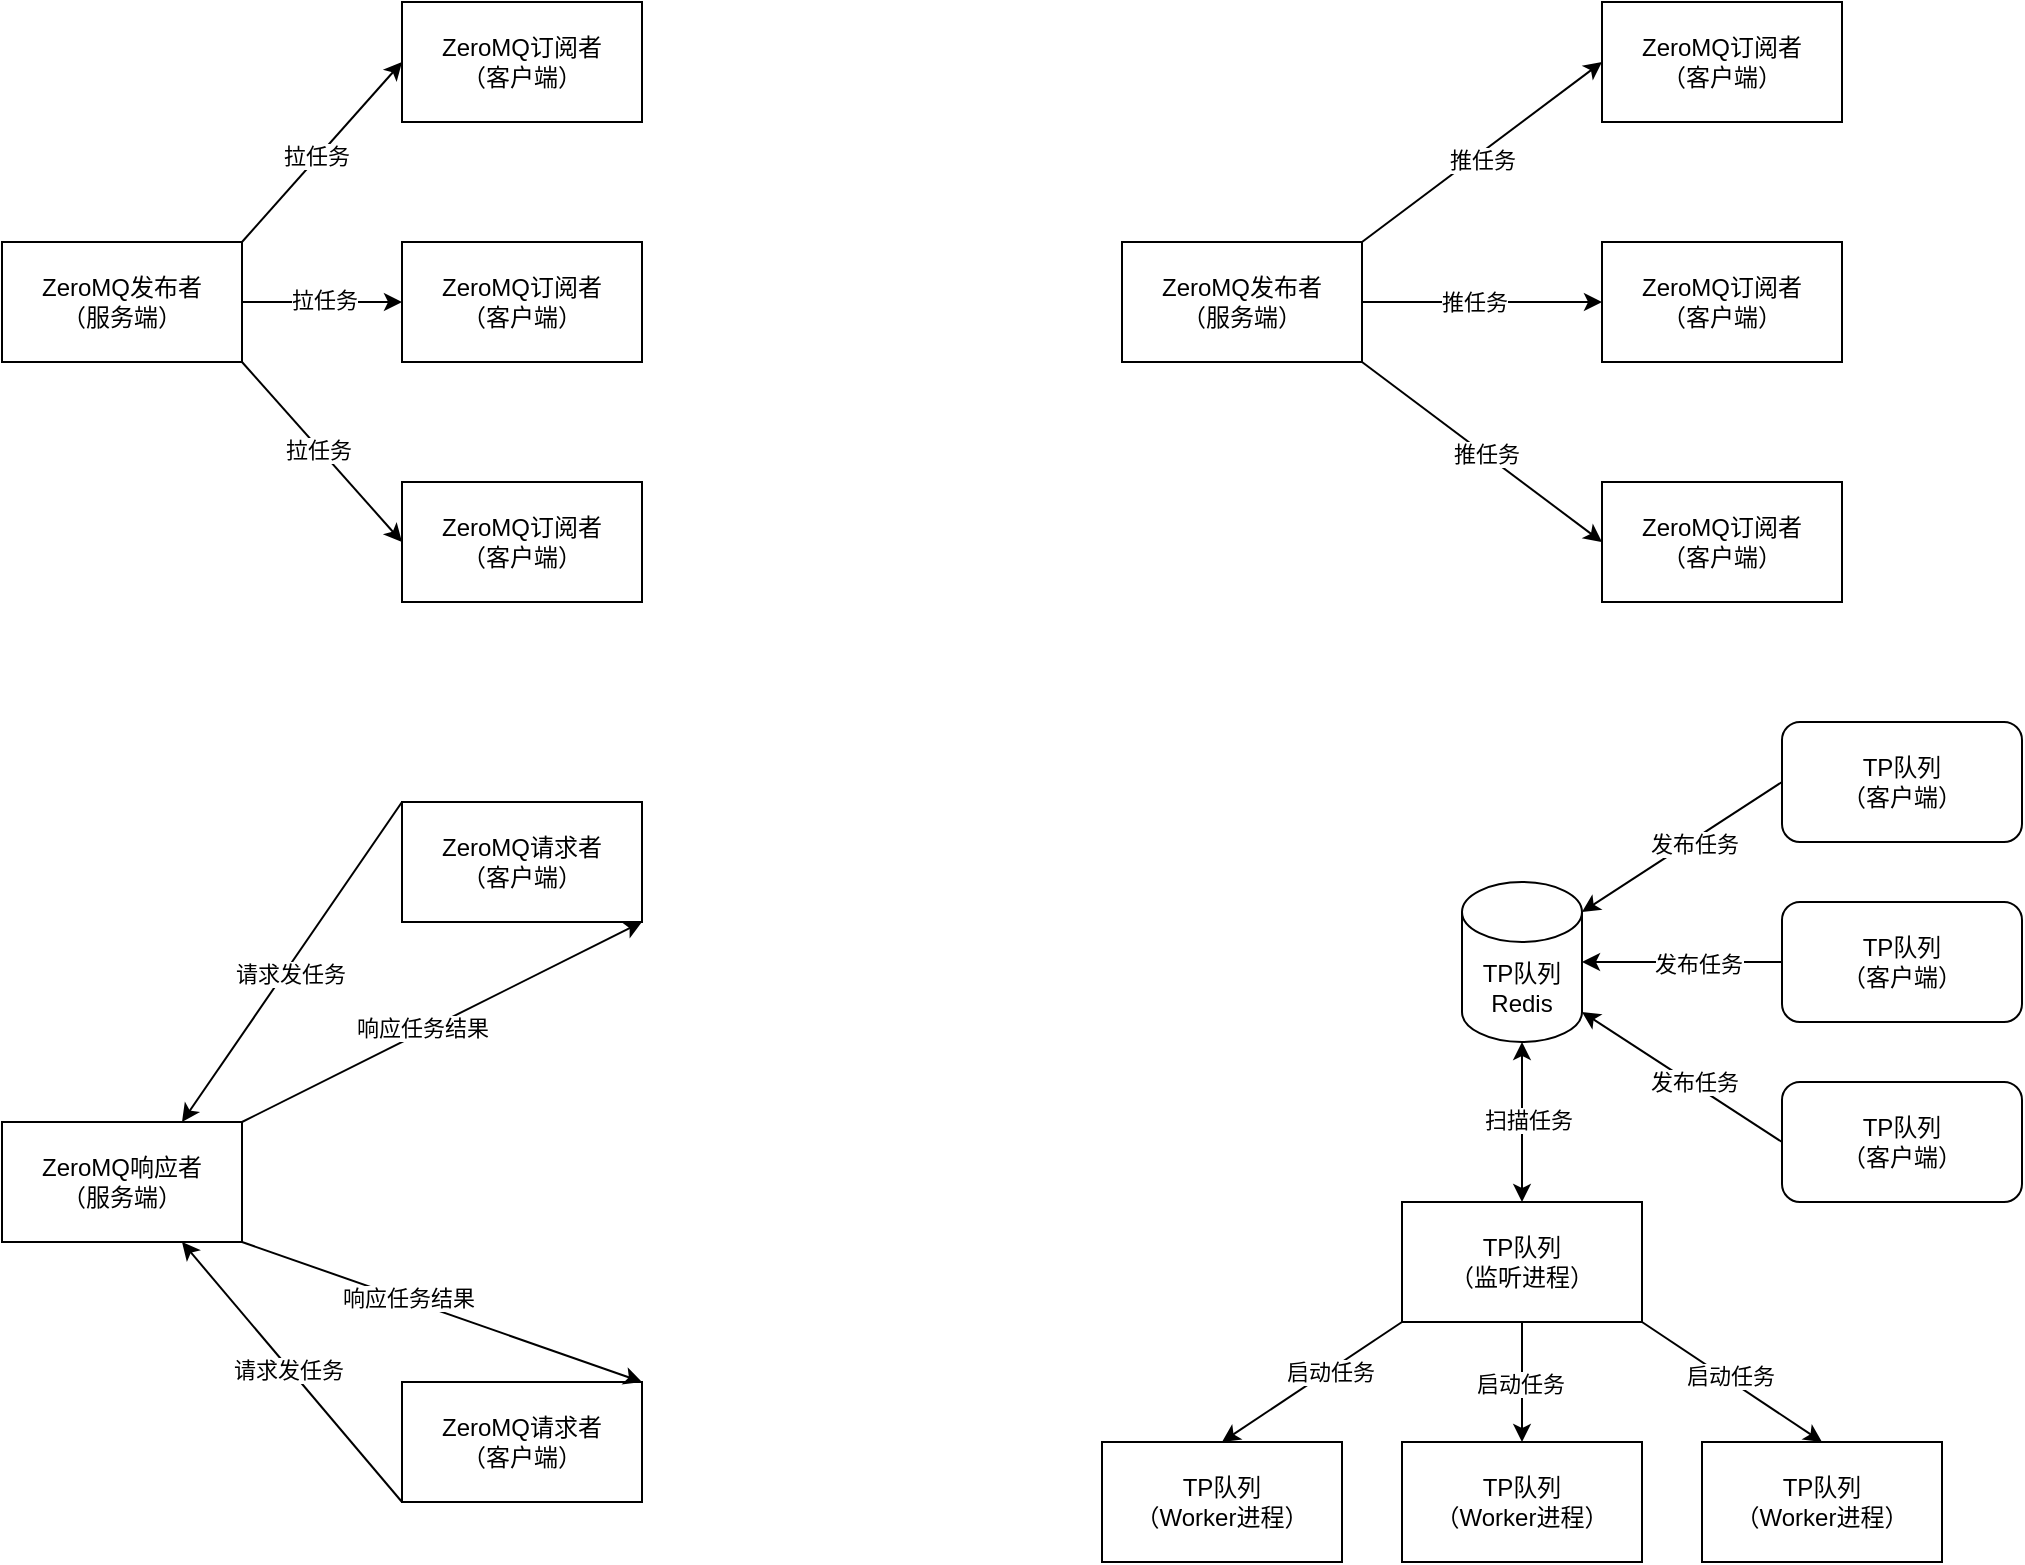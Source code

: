 <mxfile version="24.6.4" type="device">
  <diagram name="第 1 页" id="rfFMzbLQx0ZryW736EXw">
    <mxGraphModel dx="1426" dy="751" grid="1" gridSize="10" guides="1" tooltips="1" connect="1" arrows="1" fold="1" page="1" pageScale="1" pageWidth="1200" pageHeight="1920" math="0" shadow="0">
      <root>
        <mxCell id="0" />
        <mxCell id="1" parent="0" />
        <mxCell id="UqDidHc-S3aX3yYdeDnG-1" value="ZeroMQ订阅者&lt;div&gt;（客户端）&lt;/div&gt;" style="rounded=0;whiteSpace=wrap;html=1;" parent="1" vertex="1">
          <mxGeometry x="280" y="120" width="120" height="60" as="geometry" />
        </mxCell>
        <mxCell id="UqDidHc-S3aX3yYdeDnG-2" value="ZeroMQ发布者&lt;div&gt;（服务端）&lt;/div&gt;" style="rounded=0;whiteSpace=wrap;html=1;" parent="1" vertex="1">
          <mxGeometry x="80" y="240" width="120" height="60" as="geometry" />
        </mxCell>
        <mxCell id="UqDidHc-S3aX3yYdeDnG-3" value="ZeroMQ订阅者&lt;div&gt;（客户端）&lt;/div&gt;" style="rounded=0;whiteSpace=wrap;html=1;" parent="1" vertex="1">
          <mxGeometry x="280" y="240" width="120" height="60" as="geometry" />
        </mxCell>
        <mxCell id="UqDidHc-S3aX3yYdeDnG-4" value="ZeroMQ订阅者&lt;div&gt;（客户端）&lt;/div&gt;" style="rounded=0;whiteSpace=wrap;html=1;" parent="1" vertex="1">
          <mxGeometry x="280" y="360" width="120" height="60" as="geometry" />
        </mxCell>
        <mxCell id="UqDidHc-S3aX3yYdeDnG-6" value="" style="endArrow=classic;html=1;rounded=0;entryX=0;entryY=0.5;entryDx=0;entryDy=0;exitX=1;exitY=0;exitDx=0;exitDy=0;" parent="1" source="UqDidHc-S3aX3yYdeDnG-2" target="UqDidHc-S3aX3yYdeDnG-1" edge="1">
          <mxGeometry width="50" height="50" relative="1" as="geometry">
            <mxPoint x="150" y="210" as="sourcePoint" />
            <mxPoint x="200" y="160" as="targetPoint" />
          </mxGeometry>
        </mxCell>
        <mxCell id="UqDidHc-S3aX3yYdeDnG-7" value="拉任务" style="edgeLabel;html=1;align=center;verticalAlign=middle;resizable=0;points=[];" parent="UqDidHc-S3aX3yYdeDnG-6" vertex="1" connectable="0">
          <mxGeometry x="-0.052" y="1" relative="1" as="geometry">
            <mxPoint as="offset" />
          </mxGeometry>
        </mxCell>
        <mxCell id="UqDidHc-S3aX3yYdeDnG-8" value="" style="endArrow=classic;html=1;rounded=0;entryX=0;entryY=0.5;entryDx=0;entryDy=0;exitX=1;exitY=0.5;exitDx=0;exitDy=0;" parent="1" source="UqDidHc-S3aX3yYdeDnG-2" target="UqDidHc-S3aX3yYdeDnG-3" edge="1">
          <mxGeometry width="50" height="50" relative="1" as="geometry">
            <mxPoint x="140" y="410" as="sourcePoint" />
            <mxPoint x="190" y="360" as="targetPoint" />
          </mxGeometry>
        </mxCell>
        <mxCell id="UqDidHc-S3aX3yYdeDnG-9" value="拉任务" style="edgeLabel;html=1;align=center;verticalAlign=middle;resizable=0;points=[];" parent="UqDidHc-S3aX3yYdeDnG-8" vertex="1" connectable="0">
          <mxGeometry x="0.029" y="1" relative="1" as="geometry">
            <mxPoint as="offset" />
          </mxGeometry>
        </mxCell>
        <mxCell id="UqDidHc-S3aX3yYdeDnG-10" value="" style="endArrow=classic;html=1;rounded=0;entryX=0;entryY=0.5;entryDx=0;entryDy=0;exitX=1;exitY=1;exitDx=0;exitDy=0;" parent="1" source="UqDidHc-S3aX3yYdeDnG-2" target="UqDidHc-S3aX3yYdeDnG-4" edge="1">
          <mxGeometry width="50" height="50" relative="1" as="geometry">
            <mxPoint x="110" y="410" as="sourcePoint" />
            <mxPoint x="160" y="360" as="targetPoint" />
          </mxGeometry>
        </mxCell>
        <mxCell id="UqDidHc-S3aX3yYdeDnG-11" value="拉任务" style="edgeLabel;html=1;align=center;verticalAlign=middle;resizable=0;points=[];" parent="UqDidHc-S3aX3yYdeDnG-10" vertex="1" connectable="0">
          <mxGeometry x="-0.036" y="-1" relative="1" as="geometry">
            <mxPoint as="offset" />
          </mxGeometry>
        </mxCell>
        <mxCell id="UqDidHc-S3aX3yYdeDnG-12" value="TP队列&lt;div&gt;Redis&lt;/div&gt;" style="shape=cylinder3;whiteSpace=wrap;html=1;boundedLbl=1;backgroundOutline=1;size=15;" parent="1" vertex="1">
          <mxGeometry x="810" y="560" width="60" height="80" as="geometry" />
        </mxCell>
        <mxCell id="UqDidHc-S3aX3yYdeDnG-13" value="TP队列&lt;div&gt;（监听进程）&lt;/div&gt;" style="rounded=0;whiteSpace=wrap;html=1;" parent="1" vertex="1">
          <mxGeometry x="780" y="720" width="120" height="60" as="geometry" />
        </mxCell>
        <mxCell id="UqDidHc-S3aX3yYdeDnG-14" value="" style="endArrow=classic;startArrow=classic;html=1;rounded=0;entryX=0.5;entryY=1;entryDx=0;entryDy=0;entryPerimeter=0;exitX=0.5;exitY=0;exitDx=0;exitDy=0;" parent="1" source="UqDidHc-S3aX3yYdeDnG-13" target="UqDidHc-S3aX3yYdeDnG-12" edge="1">
          <mxGeometry width="50" height="50" relative="1" as="geometry">
            <mxPoint x="960" y="660" as="sourcePoint" />
            <mxPoint x="1010" y="610" as="targetPoint" />
          </mxGeometry>
        </mxCell>
        <mxCell id="UqDidHc-S3aX3yYdeDnG-15" value="扫描任务" style="edgeLabel;html=1;align=center;verticalAlign=middle;resizable=0;points=[];" parent="UqDidHc-S3aX3yYdeDnG-14" vertex="1" connectable="0">
          <mxGeometry x="0.025" y="-3" relative="1" as="geometry">
            <mxPoint as="offset" />
          </mxGeometry>
        </mxCell>
        <mxCell id="UqDidHc-S3aX3yYdeDnG-16" value="TP队列&lt;div&gt;（Worker进程）&lt;/div&gt;" style="rounded=0;whiteSpace=wrap;html=1;" parent="1" vertex="1">
          <mxGeometry x="630" y="840" width="120" height="60" as="geometry" />
        </mxCell>
        <mxCell id="UqDidHc-S3aX3yYdeDnG-17" value="" style="endArrow=classic;html=1;rounded=0;entryX=0.5;entryY=0;entryDx=0;entryDy=0;exitX=0;exitY=1;exitDx=0;exitDy=0;" parent="1" source="UqDidHc-S3aX3yYdeDnG-13" target="UqDidHc-S3aX3yYdeDnG-16" edge="1">
          <mxGeometry width="50" height="50" relative="1" as="geometry">
            <mxPoint x="640" y="730" as="sourcePoint" />
            <mxPoint x="690" y="680" as="targetPoint" />
          </mxGeometry>
        </mxCell>
        <mxCell id="UqDidHc-S3aX3yYdeDnG-18" value="启动任务" style="edgeLabel;html=1;align=center;verticalAlign=middle;resizable=0;points=[];" parent="UqDidHc-S3aX3yYdeDnG-17" vertex="1" connectable="0">
          <mxGeometry x="-0.186" y="1" relative="1" as="geometry">
            <mxPoint as="offset" />
          </mxGeometry>
        </mxCell>
        <mxCell id="UqDidHc-S3aX3yYdeDnG-19" value="TP队列&lt;div&gt;（客户端）&lt;/div&gt;" style="rounded=1;whiteSpace=wrap;html=1;" parent="1" vertex="1">
          <mxGeometry x="970" y="480" width="120" height="60" as="geometry" />
        </mxCell>
        <mxCell id="UqDidHc-S3aX3yYdeDnG-20" value="TP队列&lt;div&gt;（客户端）&lt;/div&gt;" style="rounded=1;whiteSpace=wrap;html=1;" parent="1" vertex="1">
          <mxGeometry x="970" y="570" width="120" height="60" as="geometry" />
        </mxCell>
        <mxCell id="UqDidHc-S3aX3yYdeDnG-21" value="TP队列&lt;div&gt;（客户端）&lt;/div&gt;" style="rounded=1;whiteSpace=wrap;html=1;" parent="1" vertex="1">
          <mxGeometry x="970" y="660" width="120" height="60" as="geometry" />
        </mxCell>
        <mxCell id="UqDidHc-S3aX3yYdeDnG-22" value="" style="endArrow=classic;html=1;rounded=0;entryX=1;entryY=0;entryDx=0;entryDy=15;entryPerimeter=0;exitX=0;exitY=0.5;exitDx=0;exitDy=0;" parent="1" source="UqDidHc-S3aX3yYdeDnG-19" target="UqDidHc-S3aX3yYdeDnG-12" edge="1">
          <mxGeometry width="50" height="50" relative="1" as="geometry">
            <mxPoint x="630" y="560" as="sourcePoint" />
            <mxPoint x="680" y="510" as="targetPoint" />
          </mxGeometry>
        </mxCell>
        <mxCell id="UqDidHc-S3aX3yYdeDnG-25" value="发布任务" style="edgeLabel;html=1;align=center;verticalAlign=middle;resizable=0;points=[];" parent="UqDidHc-S3aX3yYdeDnG-22" vertex="1" connectable="0">
          <mxGeometry x="-0.093" y="1" relative="1" as="geometry">
            <mxPoint as="offset" />
          </mxGeometry>
        </mxCell>
        <mxCell id="UqDidHc-S3aX3yYdeDnG-23" value="" style="endArrow=classic;html=1;rounded=0;entryX=1;entryY=0.5;entryDx=0;entryDy=0;entryPerimeter=0;exitX=0;exitY=0.5;exitDx=0;exitDy=0;" parent="1" source="UqDidHc-S3aX3yYdeDnG-20" target="UqDidHc-S3aX3yYdeDnG-12" edge="1">
          <mxGeometry width="50" height="50" relative="1" as="geometry">
            <mxPoint x="660" y="650" as="sourcePoint" />
            <mxPoint x="710" y="600" as="targetPoint" />
          </mxGeometry>
        </mxCell>
        <mxCell id="UqDidHc-S3aX3yYdeDnG-26" value="发布任务" style="edgeLabel;html=1;align=center;verticalAlign=middle;resizable=0;points=[];" parent="UqDidHc-S3aX3yYdeDnG-23" vertex="1" connectable="0">
          <mxGeometry x="-0.16" y="1" relative="1" as="geometry">
            <mxPoint as="offset" />
          </mxGeometry>
        </mxCell>
        <mxCell id="UqDidHc-S3aX3yYdeDnG-24" value="" style="endArrow=classic;html=1;rounded=0;entryX=1;entryY=1;entryDx=0;entryDy=-15;entryPerimeter=0;exitX=0;exitY=0.5;exitDx=0;exitDy=0;" parent="1" source="UqDidHc-S3aX3yYdeDnG-21" target="UqDidHc-S3aX3yYdeDnG-12" edge="1">
          <mxGeometry width="50" height="50" relative="1" as="geometry">
            <mxPoint x="630" y="680" as="sourcePoint" />
            <mxPoint x="680" y="630" as="targetPoint" />
          </mxGeometry>
        </mxCell>
        <mxCell id="UqDidHc-S3aX3yYdeDnG-27" value="发布任务" style="edgeLabel;html=1;align=center;verticalAlign=middle;resizable=0;points=[];" parent="UqDidHc-S3aX3yYdeDnG-24" vertex="1" connectable="0">
          <mxGeometry x="-0.084" y="-1" relative="1" as="geometry">
            <mxPoint x="1" as="offset" />
          </mxGeometry>
        </mxCell>
        <mxCell id="UqDidHc-S3aX3yYdeDnG-29" value="TP队列&lt;div&gt;（Worker进程）&lt;/div&gt;" style="rounded=0;whiteSpace=wrap;html=1;" parent="1" vertex="1">
          <mxGeometry x="780" y="840" width="120" height="60" as="geometry" />
        </mxCell>
        <mxCell id="UqDidHc-S3aX3yYdeDnG-30" value="TP队列&lt;div&gt;（Worker进程）&lt;/div&gt;" style="rounded=0;whiteSpace=wrap;html=1;" parent="1" vertex="1">
          <mxGeometry x="930" y="840" width="120" height="60" as="geometry" />
        </mxCell>
        <mxCell id="UqDidHc-S3aX3yYdeDnG-32" value="" style="endArrow=classic;html=1;rounded=0;entryX=0.5;entryY=0;entryDx=0;entryDy=0;exitX=1;exitY=1;exitDx=0;exitDy=0;" parent="1" source="UqDidHc-S3aX3yYdeDnG-13" target="UqDidHc-S3aX3yYdeDnG-30" edge="1">
          <mxGeometry width="50" height="50" relative="1" as="geometry">
            <mxPoint x="870" y="1020" as="sourcePoint" />
            <mxPoint x="920" y="970" as="targetPoint" />
          </mxGeometry>
        </mxCell>
        <mxCell id="UqDidHc-S3aX3yYdeDnG-34" value="启动任务" style="edgeLabel;html=1;align=center;verticalAlign=middle;resizable=0;points=[];" parent="UqDidHc-S3aX3yYdeDnG-32" vertex="1" connectable="0">
          <mxGeometry x="-0.046" y="2" relative="1" as="geometry">
            <mxPoint as="offset" />
          </mxGeometry>
        </mxCell>
        <mxCell id="UqDidHc-S3aX3yYdeDnG-36" value="" style="endArrow=classic;html=1;rounded=0;entryX=0.5;entryY=0;entryDx=0;entryDy=0;exitX=0.5;exitY=1;exitDx=0;exitDy=0;" parent="1" source="UqDidHc-S3aX3yYdeDnG-13" target="UqDidHc-S3aX3yYdeDnG-29" edge="1">
          <mxGeometry width="50" height="50" relative="1" as="geometry">
            <mxPoint x="870" y="1020" as="sourcePoint" />
            <mxPoint x="920" y="970" as="targetPoint" />
          </mxGeometry>
        </mxCell>
        <mxCell id="UqDidHc-S3aX3yYdeDnG-37" value="启动任务" style="edgeLabel;html=1;align=center;verticalAlign=middle;resizable=0;points=[];" parent="UqDidHc-S3aX3yYdeDnG-36" vertex="1" connectable="0">
          <mxGeometry x="0.033" y="-1" relative="1" as="geometry">
            <mxPoint as="offset" />
          </mxGeometry>
        </mxCell>
        <mxCell id="UqDidHc-S3aX3yYdeDnG-38" value="ZeroMQ响应者&lt;div&gt;（服务端）&lt;/div&gt;" style="rounded=0;whiteSpace=wrap;html=1;" parent="1" vertex="1">
          <mxGeometry x="80" y="680" width="120" height="60" as="geometry" />
        </mxCell>
        <mxCell id="UqDidHc-S3aX3yYdeDnG-39" value="ZeroMQ请求者&lt;div&gt;（客户端）&lt;/div&gt;" style="rounded=0;whiteSpace=wrap;html=1;" parent="1" vertex="1">
          <mxGeometry x="280" y="520" width="120" height="60" as="geometry" />
        </mxCell>
        <mxCell id="UqDidHc-S3aX3yYdeDnG-40" value="ZeroMQ请求者&lt;div&gt;（客户端）&lt;/div&gt;" style="rounded=0;whiteSpace=wrap;html=1;" parent="1" vertex="1">
          <mxGeometry x="280" y="810" width="120" height="60" as="geometry" />
        </mxCell>
        <mxCell id="UqDidHc-S3aX3yYdeDnG-42" value="" style="endArrow=classic;html=1;rounded=0;entryX=1;entryY=1;entryDx=0;entryDy=0;exitX=1;exitY=0;exitDx=0;exitDy=0;" parent="1" source="UqDidHc-S3aX3yYdeDnG-38" target="UqDidHc-S3aX3yYdeDnG-39" edge="1">
          <mxGeometry width="50" height="50" relative="1" as="geometry">
            <mxPoint y="650" as="sourcePoint" />
            <mxPoint x="50" y="600" as="targetPoint" />
          </mxGeometry>
        </mxCell>
        <mxCell id="UqDidHc-S3aX3yYdeDnG-45" value="响应任务结果" style="edgeLabel;html=1;align=center;verticalAlign=middle;resizable=0;points=[];" parent="UqDidHc-S3aX3yYdeDnG-42" vertex="1" connectable="0">
          <mxGeometry x="-0.092" y="2" relative="1" as="geometry">
            <mxPoint as="offset" />
          </mxGeometry>
        </mxCell>
        <mxCell id="UqDidHc-S3aX3yYdeDnG-43" value="" style="endArrow=classic;html=1;rounded=0;entryX=0.75;entryY=0;entryDx=0;entryDy=0;exitX=0;exitY=0;exitDx=0;exitDy=0;" parent="1" source="UqDidHc-S3aX3yYdeDnG-39" target="UqDidHc-S3aX3yYdeDnG-38" edge="1">
          <mxGeometry width="50" height="50" relative="1" as="geometry">
            <mxPoint x="10" y="620" as="sourcePoint" />
            <mxPoint x="60" y="570" as="targetPoint" />
          </mxGeometry>
        </mxCell>
        <mxCell id="UqDidHc-S3aX3yYdeDnG-44" value="请求发任务" style="edgeLabel;html=1;align=center;verticalAlign=middle;resizable=0;points=[];" parent="UqDidHc-S3aX3yYdeDnG-43" vertex="1" connectable="0">
          <mxGeometry x="0.054" y="2" relative="1" as="geometry">
            <mxPoint as="offset" />
          </mxGeometry>
        </mxCell>
        <mxCell id="UqDidHc-S3aX3yYdeDnG-46" value="" style="endArrow=classic;html=1;rounded=0;entryX=1;entryY=0;entryDx=0;entryDy=0;exitX=1;exitY=1;exitDx=0;exitDy=0;" parent="1" source="UqDidHc-S3aX3yYdeDnG-38" target="UqDidHc-S3aX3yYdeDnG-40" edge="1">
          <mxGeometry width="50" height="50" relative="1" as="geometry">
            <mxPoint x="330" y="740" as="sourcePoint" />
            <mxPoint x="380" y="690" as="targetPoint" />
          </mxGeometry>
        </mxCell>
        <mxCell id="UqDidHc-S3aX3yYdeDnG-49" value="响应任务结果" style="edgeLabel;html=1;align=center;verticalAlign=middle;resizable=0;points=[];" parent="UqDidHc-S3aX3yYdeDnG-46" vertex="1" connectable="0">
          <mxGeometry x="-0.172" y="1" relative="1" as="geometry">
            <mxPoint as="offset" />
          </mxGeometry>
        </mxCell>
        <mxCell id="UqDidHc-S3aX3yYdeDnG-47" value="" style="endArrow=classic;html=1;rounded=0;entryX=0.75;entryY=1;entryDx=0;entryDy=0;exitX=0;exitY=1;exitDx=0;exitDy=0;" parent="1" source="UqDidHc-S3aX3yYdeDnG-40" target="UqDidHc-S3aX3yYdeDnG-38" edge="1">
          <mxGeometry width="50" height="50" relative="1" as="geometry">
            <mxPoint x="100" y="890" as="sourcePoint" />
            <mxPoint x="150" y="840" as="targetPoint" />
          </mxGeometry>
        </mxCell>
        <mxCell id="UqDidHc-S3aX3yYdeDnG-48" value="请求发任务" style="edgeLabel;html=1;align=center;verticalAlign=middle;resizable=0;points=[];" parent="UqDidHc-S3aX3yYdeDnG-47" vertex="1" connectable="0">
          <mxGeometry x="0.026" y="1" relative="1" as="geometry">
            <mxPoint as="offset" />
          </mxGeometry>
        </mxCell>
        <mxCell id="Em9duWsU1B4csL7MeUWJ-1" value="ZeroMQ发布者&lt;div&gt;（服务端）&lt;/div&gt;" style="rounded=0;whiteSpace=wrap;html=1;" vertex="1" parent="1">
          <mxGeometry x="640" y="240" width="120" height="60" as="geometry" />
        </mxCell>
        <mxCell id="Em9duWsU1B4csL7MeUWJ-2" value="ZeroMQ订阅者&lt;div&gt;（客户端）&lt;/div&gt;" style="rounded=0;whiteSpace=wrap;html=1;" vertex="1" parent="1">
          <mxGeometry x="880" y="120" width="120" height="60" as="geometry" />
        </mxCell>
        <mxCell id="Em9duWsU1B4csL7MeUWJ-3" value="" style="endArrow=classic;html=1;rounded=0;entryX=0;entryY=0.5;entryDx=0;entryDy=0;exitX=1;exitY=0;exitDx=0;exitDy=0;" edge="1" parent="1" source="Em9duWsU1B4csL7MeUWJ-1" target="Em9duWsU1B4csL7MeUWJ-2">
          <mxGeometry width="50" height="50" relative="1" as="geometry">
            <mxPoint x="670" y="190" as="sourcePoint" />
            <mxPoint x="720" y="140" as="targetPoint" />
          </mxGeometry>
        </mxCell>
        <mxCell id="Em9duWsU1B4csL7MeUWJ-4" value="推任务" style="edgeLabel;html=1;align=center;verticalAlign=middle;resizable=0;points=[];" vertex="1" connectable="0" parent="Em9duWsU1B4csL7MeUWJ-3">
          <mxGeometry x="-0.038" y="-3" relative="1" as="geometry">
            <mxPoint as="offset" />
          </mxGeometry>
        </mxCell>
        <mxCell id="Em9duWsU1B4csL7MeUWJ-5" value="ZeroMQ订阅者&lt;div&gt;（客户端）&lt;/div&gt;" style="rounded=0;whiteSpace=wrap;html=1;" vertex="1" parent="1">
          <mxGeometry x="880" y="240" width="120" height="60" as="geometry" />
        </mxCell>
        <mxCell id="Em9duWsU1B4csL7MeUWJ-6" value="ZeroMQ订阅者&lt;div&gt;（客户端）&lt;/div&gt;" style="rounded=0;whiteSpace=wrap;html=1;" vertex="1" parent="1">
          <mxGeometry x="880" y="360" width="120" height="60" as="geometry" />
        </mxCell>
        <mxCell id="Em9duWsU1B4csL7MeUWJ-7" value="" style="endArrow=classic;html=1;rounded=0;entryX=0;entryY=0.5;entryDx=0;entryDy=0;exitX=1;exitY=0.5;exitDx=0;exitDy=0;" edge="1" parent="1" source="Em9duWsU1B4csL7MeUWJ-1" target="Em9duWsU1B4csL7MeUWJ-5">
          <mxGeometry width="50" height="50" relative="1" as="geometry">
            <mxPoint x="710" y="400" as="sourcePoint" />
            <mxPoint x="760" y="350" as="targetPoint" />
          </mxGeometry>
        </mxCell>
        <mxCell id="Em9duWsU1B4csL7MeUWJ-8" value="推任务" style="edgeLabel;html=1;align=center;verticalAlign=middle;resizable=0;points=[];" vertex="1" connectable="0" parent="Em9duWsU1B4csL7MeUWJ-7">
          <mxGeometry x="-0.067" relative="1" as="geometry">
            <mxPoint as="offset" />
          </mxGeometry>
        </mxCell>
        <mxCell id="Em9duWsU1B4csL7MeUWJ-9" value="" style="endArrow=classic;html=1;rounded=0;entryX=0;entryY=0.5;entryDx=0;entryDy=0;exitX=1;exitY=1;exitDx=0;exitDy=0;" edge="1" parent="1" source="Em9duWsU1B4csL7MeUWJ-1" target="Em9duWsU1B4csL7MeUWJ-6">
          <mxGeometry width="50" height="50" relative="1" as="geometry">
            <mxPoint x="700" y="430" as="sourcePoint" />
            <mxPoint x="750" y="380" as="targetPoint" />
          </mxGeometry>
        </mxCell>
        <mxCell id="Em9duWsU1B4csL7MeUWJ-10" value="推任务" style="edgeLabel;html=1;align=center;verticalAlign=middle;resizable=0;points=[];" vertex="1" connectable="0" parent="Em9duWsU1B4csL7MeUWJ-9">
          <mxGeometry x="0.029" relative="1" as="geometry">
            <mxPoint as="offset" />
          </mxGeometry>
        </mxCell>
      </root>
    </mxGraphModel>
  </diagram>
</mxfile>
